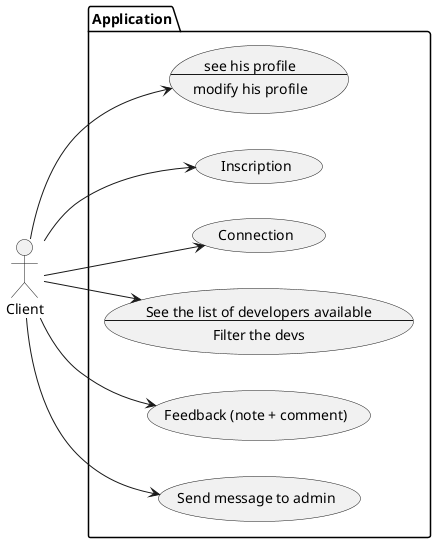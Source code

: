 @startuml Client
left to right direction

:Client: as client

package Application {
    usecase "Inscription" as inscription
    usecase "Connection" as connection
    usecase see_devs as "See the list of developers available
    --
    Filter the devs"
    usecase see_profile as "see his profile
    --
    modify his profile"
    usecase "Feedback (note + comment)" as feedback
    usecase "Send message to admin" as send_message_to_admin
}

client --> inscription
client --> connection
client --> see_devs
client -> see_profile
client --> feedback
client --> send_message_to_admin
@enduml
